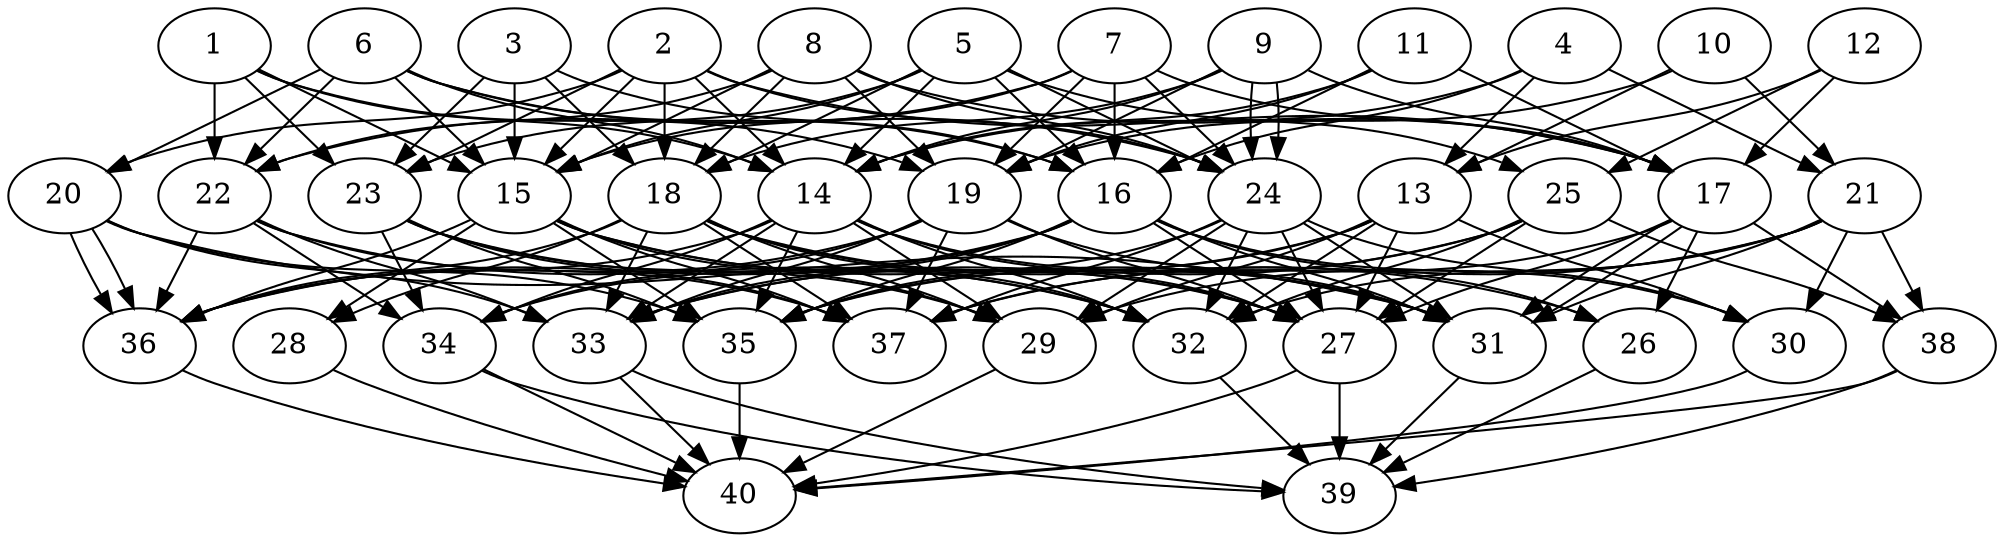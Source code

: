 // DAG automatically generated by daggen at Thu Oct  3 14:06:50 2019
// ./daggen --dot -n 40 --ccr 0.5 --fat 0.7 --regular 0.9 --density 0.7 --mindata 5242880 --maxdata 52428800 
digraph G {
  1 [size="65136640", alpha="0.05", expect_size="32568320"] 
  1 -> 14 [size ="32568320"]
  1 -> 15 [size ="32568320"]
  1 -> 19 [size ="32568320"]
  1 -> 22 [size ="32568320"]
  1 -> 23 [size ="32568320"]
  2 [size="84428800", alpha="0.01", expect_size="42214400"] 
  2 -> 14 [size ="42214400"]
  2 -> 15 [size ="42214400"]
  2 -> 17 [size ="42214400"]
  2 -> 18 [size ="42214400"]
  2 -> 20 [size ="42214400"]
  2 -> 23 [size ="42214400"]
  2 -> 24 [size ="42214400"]
  3 [size="97579008", alpha="0.03", expect_size="48789504"] 
  3 -> 15 [size ="48789504"]
  3 -> 16 [size ="48789504"]
  3 -> 18 [size ="48789504"]
  3 -> 23 [size ="48789504"]
  4 [size="25819136", alpha="0.07", expect_size="12909568"] 
  4 -> 13 [size ="12909568"]
  4 -> 14 [size ="12909568"]
  4 -> 16 [size ="12909568"]
  4 -> 21 [size ="12909568"]
  5 [size="87420928", alpha="0.05", expect_size="43710464"] 
  5 -> 14 [size ="43710464"]
  5 -> 15 [size ="43710464"]
  5 -> 16 [size ="43710464"]
  5 -> 18 [size ="43710464"]
  5 -> 23 [size ="43710464"]
  5 -> 24 [size ="43710464"]
  5 -> 25 [size ="43710464"]
  6 [size="50372608", alpha="0.02", expect_size="25186304"] 
  6 -> 14 [size ="25186304"]
  6 -> 15 [size ="25186304"]
  6 -> 16 [size ="25186304"]
  6 -> 20 [size ="25186304"]
  6 -> 22 [size ="25186304"]
  6 -> 24 [size ="25186304"]
  7 [size="52555776", alpha="0.13", expect_size="26277888"] 
  7 -> 15 [size ="26277888"]
  7 -> 16 [size ="26277888"]
  7 -> 17 [size ="26277888"]
  7 -> 19 [size ="26277888"]
  7 -> 22 [size ="26277888"]
  7 -> 24 [size ="26277888"]
  8 [size="94042112", alpha="0.05", expect_size="47021056"] 
  8 -> 15 [size ="47021056"]
  8 -> 17 [size ="47021056"]
  8 -> 18 [size ="47021056"]
  8 -> 19 [size ="47021056"]
  8 -> 22 [size ="47021056"]
  8 -> 24 [size ="47021056"]
  9 [size="12650496", alpha="0.19", expect_size="6325248"] 
  9 -> 14 [size ="6325248"]
  9 -> 17 [size ="6325248"]
  9 -> 18 [size ="6325248"]
  9 -> 19 [size ="6325248"]
  9 -> 24 [size ="6325248"]
  9 -> 24 [size ="6325248"]
  10 [size="28733440", alpha="0.14", expect_size="14366720"] 
  10 -> 13 [size ="14366720"]
  10 -> 19 [size ="14366720"]
  10 -> 21 [size ="14366720"]
  11 [size="103331840", alpha="0.11", expect_size="51665920"] 
  11 -> 14 [size ="51665920"]
  11 -> 16 [size ="51665920"]
  11 -> 17 [size ="51665920"]
  11 -> 19 [size ="51665920"]
  12 [size="32532480", alpha="0.07", expect_size="16266240"] 
  12 -> 13 [size ="16266240"]
  12 -> 17 [size ="16266240"]
  12 -> 25 [size ="16266240"]
  13 [size="36116480", alpha="0.06", expect_size="18058240"] 
  13 -> 27 [size ="18058240"]
  13 -> 29 [size ="18058240"]
  13 -> 30 [size ="18058240"]
  13 -> 32 [size ="18058240"]
  13 -> 33 [size ="18058240"]
  13 -> 35 [size ="18058240"]
  14 [size="50810880", alpha="0.03", expect_size="25405440"] 
  14 -> 27 [size ="25405440"]
  14 -> 29 [size ="25405440"]
  14 -> 31 [size ="25405440"]
  14 -> 32 [size ="25405440"]
  14 -> 33 [size ="25405440"]
  14 -> 34 [size ="25405440"]
  14 -> 35 [size ="25405440"]
  14 -> 36 [size ="25405440"]
  15 [size="85094400", alpha="0.14", expect_size="42547200"] 
  15 -> 27 [size ="42547200"]
  15 -> 28 [size ="42547200"]
  15 -> 29 [size ="42547200"]
  15 -> 31 [size ="42547200"]
  15 -> 35 [size ="42547200"]
  15 -> 36 [size ="42547200"]
  15 -> 37 [size ="42547200"]
  16 [size="12890112", alpha="0.09", expect_size="6445056"] 
  16 -> 26 [size ="6445056"]
  16 -> 27 [size ="6445056"]
  16 -> 30 [size ="6445056"]
  16 -> 31 [size ="6445056"]
  16 -> 33 [size ="6445056"]
  16 -> 34 [size ="6445056"]
  16 -> 35 [size ="6445056"]
  16 -> 36 [size ="6445056"]
  17 [size="20676608", alpha="0.00", expect_size="10338304"] 
  17 -> 26 [size ="10338304"]
  17 -> 27 [size ="10338304"]
  17 -> 31 [size ="10338304"]
  17 -> 31 [size ="10338304"]
  17 -> 37 [size ="10338304"]
  17 -> 38 [size ="10338304"]
  18 [size="82194432", alpha="0.10", expect_size="41097216"] 
  18 -> 26 [size ="41097216"]
  18 -> 27 [size ="41097216"]
  18 -> 28 [size ="41097216"]
  18 -> 29 [size ="41097216"]
  18 -> 32 [size ="41097216"]
  18 -> 33 [size ="41097216"]
  18 -> 36 [size ="41097216"]
  18 -> 37 [size ="41097216"]
  19 [size="104003584", alpha="0.12", expect_size="52001792"] 
  19 -> 27 [size ="52001792"]
  19 -> 31 [size ="52001792"]
  19 -> 33 [size ="52001792"]
  19 -> 34 [size ="52001792"]
  19 -> 36 [size ="52001792"]
  19 -> 37 [size ="52001792"]
  20 [size="101541888", alpha="0.09", expect_size="50770944"] 
  20 -> 31 [size ="50770944"]
  20 -> 33 [size ="50770944"]
  20 -> 35 [size ="50770944"]
  20 -> 36 [size ="50770944"]
  20 -> 36 [size ="50770944"]
  21 [size="71747584", alpha="0.17", expect_size="35873792"] 
  21 -> 29 [size ="35873792"]
  21 -> 30 [size ="35873792"]
  21 -> 31 [size ="35873792"]
  21 -> 32 [size ="35873792"]
  21 -> 37 [size ="35873792"]
  21 -> 38 [size ="35873792"]
  22 [size="27799552", alpha="0.01", expect_size="13899776"] 
  22 -> 32 [size ="13899776"]
  22 -> 33 [size ="13899776"]
  22 -> 34 [size ="13899776"]
  22 -> 36 [size ="13899776"]
  22 -> 37 [size ="13899776"]
  23 [size="62566400", alpha="0.03", expect_size="31283200"] 
  23 -> 29 [size ="31283200"]
  23 -> 32 [size ="31283200"]
  23 -> 34 [size ="31283200"]
  23 -> 35 [size ="31283200"]
  23 -> 37 [size ="31283200"]
  24 [size="90679296", alpha="0.09", expect_size="45339648"] 
  24 -> 27 [size ="45339648"]
  24 -> 29 [size ="45339648"]
  24 -> 30 [size ="45339648"]
  24 -> 31 [size ="45339648"]
  24 -> 32 [size ="45339648"]
  24 -> 35 [size ="45339648"]
  24 -> 37 [size ="45339648"]
  25 [size="102717440", alpha="0.11", expect_size="51358720"] 
  25 -> 27 [size ="51358720"]
  25 -> 32 [size ="51358720"]
  25 -> 33 [size ="51358720"]
  25 -> 35 [size ="51358720"]
  25 -> 38 [size ="51358720"]
  26 [size="72558592", alpha="0.01", expect_size="36279296"] 
  26 -> 39 [size ="36279296"]
  27 [size="21585920", alpha="0.00", expect_size="10792960"] 
  27 -> 39 [size ="10792960"]
  27 -> 40 [size ="10792960"]
  28 [size="22407168", alpha="0.17", expect_size="11203584"] 
  28 -> 40 [size ="11203584"]
  29 [size="70950912", alpha="0.15", expect_size="35475456"] 
  29 -> 40 [size ="35475456"]
  30 [size="32690176", alpha="0.16", expect_size="16345088"] 
  30 -> 40 [size ="16345088"]
  31 [size="72992768", alpha="0.17", expect_size="36496384"] 
  31 -> 39 [size ="36496384"]
  32 [size="57765888", alpha="0.03", expect_size="28882944"] 
  32 -> 39 [size ="28882944"]
  33 [size="60954624", alpha="0.14", expect_size="30477312"] 
  33 -> 39 [size ="30477312"]
  33 -> 40 [size ="30477312"]
  34 [size="75280384", alpha="0.13", expect_size="37640192"] 
  34 -> 39 [size ="37640192"]
  34 -> 40 [size ="37640192"]
  35 [size="21704704", alpha="0.09", expect_size="10852352"] 
  35 -> 40 [size ="10852352"]
  36 [size="71538688", alpha="0.05", expect_size="35769344"] 
  36 -> 40 [size ="35769344"]
  37 [size="75923456", alpha="0.03", expect_size="37961728"] 
  38 [size="76931072", alpha="0.16", expect_size="38465536"] 
  38 -> 39 [size ="38465536"]
  38 -> 40 [size ="38465536"]
  39 [size="63750144", alpha="0.09", expect_size="31875072"] 
  40 [size="38541312", alpha="0.02", expect_size="19270656"] 
}
